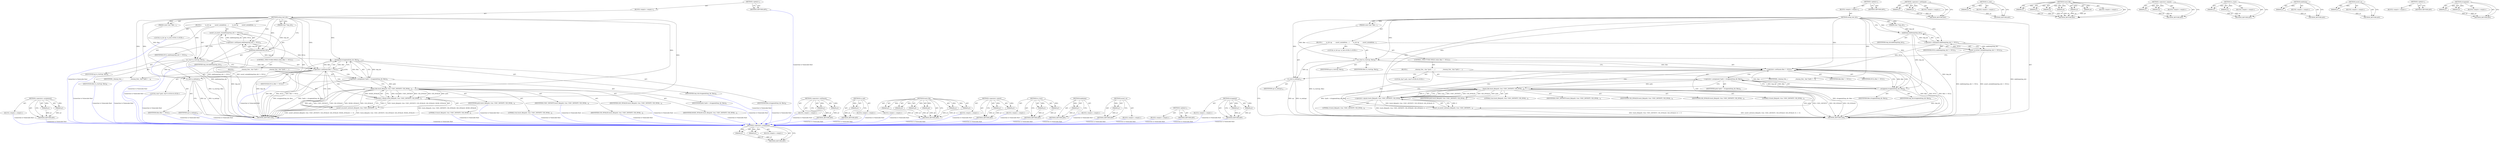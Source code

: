 digraph "strappend" {
vulnerable_86 [label=<(METHOD,&lt;operator&gt;.assignment)>];
vulnerable_87 [label=<(PARAM,p1)>];
vulnerable_88 [label=<(PARAM,p2)>];
vulnerable_89 [label=<(BLOCK,&lt;empty&gt;,&lt;empty&gt;)>];
vulnerable_90 [label=<(METHOD_RETURN,ANY)>];
vulnerable_6 [label=<(METHOD,&lt;global&gt;)<SUB>1</SUB>>];
vulnerable_7 [label=<(BLOCK,&lt;empty&gt;,&lt;empty&gt;)<SUB>1</SUB>>];
vulnerable_8 [label=<(METHOD,setup_test_dir)<SUB>1</SUB>>];
vulnerable_9 [label=<(PARAM,char *tmp_dir)<SUB>1</SUB>>];
vulnerable_10 [label=<(PARAM,const char *files...)<SUB>1</SUB>>];
vulnerable_11 [label=<(BLOCK,{
        va_list ap;

        assert_se(mkdtem...,{
        va_list ap;

        assert_se(mkdtem...)<SUB>1</SUB>>];
vulnerable_12 [label="<(LOCAL,va_list ap: va_list)<SUB>2</SUB>>"];
vulnerable_13 [label=<(assert_se,assert_se(mkdtemp(tmp_dir) != NULL))<SUB>4</SUB>>];
vulnerable_14 [label=<(&lt;operator&gt;.notEquals,mkdtemp(tmp_dir) != NULL)<SUB>4</SUB>>];
vulnerable_15 [label=<(mkdtemp,mkdtemp(tmp_dir))<SUB>4</SUB>>];
vulnerable_16 [label=<(IDENTIFIER,tmp_dir,mkdtemp(tmp_dir))<SUB>4</SUB>>];
vulnerable_17 [label=<(IDENTIFIER,NULL,mkdtemp(tmp_dir) != NULL)<SUB>4</SUB>>];
vulnerable_18 [label=<(va_start,va_start(ap, files))<SUB>6</SUB>>];
vulnerable_19 [label=<(IDENTIFIER,ap,va_start(ap, files))<SUB>6</SUB>>];
vulnerable_20 [label=<(IDENTIFIER,files,va_start(ap, files))<SUB>6</SUB>>];
vulnerable_21 [label=<(CONTROL_STRUCTURE,WHILE,while (files != NULL))<SUB>7</SUB>>];
vulnerable_22 [label=<(&lt;operator&gt;.notEquals,files != NULL)<SUB>7</SUB>>];
vulnerable_23 [label=<(IDENTIFIER,files,files != NULL)<SUB>7</SUB>>];
vulnerable_24 [label=<(IDENTIFIER,NULL,files != NULL)<SUB>7</SUB>>];
vulnerable_25 [label=<(BLOCK,{
                 _cleanup_free_ char *path = ...,{
                 _cleanup_free_ char *path = ...)<SUB>7</SUB>>];
vulnerable_26 [label=<(IDENTIFIER,_cleanup_free_,{
                 _cleanup_free_ char *path = ...)<SUB>8</SUB>>];
vulnerable_27 [label="<(LOCAL,char* path: char*)<SUB>8</SUB>>"];
vulnerable_28 [label=<(&lt;operator&gt;.assignment,*path = strappend(tmp_dir, files))<SUB>8</SUB>>];
vulnerable_29 [label=<(IDENTIFIER,path,*path = strappend(tmp_dir, files))<SUB>8</SUB>>];
vulnerable_30 [label=<(strappend,strappend(tmp_dir, files))<SUB>8</SUB>>];
vulnerable_31 [label=<(IDENTIFIER,tmp_dir,strappend(tmp_dir, files))<SUB>8</SUB>>];
vulnerable_32 [label=<(IDENTIFIER,files,strappend(tmp_dir, files))<SUB>8</SUB>>];
vulnerable_33 [label=<(assert_se,assert_se(touch_file(path, true, USEC_INFINITY,...)<SUB>9</SUB>>];
vulnerable_34 [label=<(&lt;operator&gt;.equals,touch_file(path, true, USEC_INFINITY, UID_INVAL...)<SUB>9</SUB>>];
vulnerable_35 [label=<(touch_file,touch_file(path, true, USEC_INFINITY, UID_INVAL...)<SUB>9</SUB>>];
vulnerable_36 [label=<(IDENTIFIER,path,touch_file(path, true, USEC_INFINITY, UID_INVAL...)<SUB>9</SUB>>];
vulnerable_37 [label=<(LITERAL,true,touch_file(path, true, USEC_INFINITY, UID_INVAL...)<SUB>9</SUB>>];
vulnerable_38 [label=<(IDENTIFIER,USEC_INFINITY,touch_file(path, true, USEC_INFINITY, UID_INVAL...)<SUB>9</SUB>>];
vulnerable_39 [label=<(IDENTIFIER,UID_INVALID,touch_file(path, true, USEC_INFINITY, UID_INVAL...)<SUB>9</SUB>>];
vulnerable_40 [label=<(IDENTIFIER,GID_INVALID,touch_file(path, true, USEC_INFINITY, UID_INVAL...)<SUB>9</SUB>>];
vulnerable_41 [label=<(LITERAL,0,touch_file(path, true, USEC_INFINITY, UID_INVAL...)<SUB>9</SUB>>];
vulnerable_42 [label=<(LITERAL,0,touch_file(path, true, USEC_INFINITY, UID_INVAL...)<SUB>9</SUB>>];
vulnerable_43 [label=<(va_end,va_end(ap))<SUB>12</SUB>>];
vulnerable_44 [label=<(IDENTIFIER,ap,va_end(ap))<SUB>12</SUB>>];
vulnerable_45 [label=<(METHOD_RETURN,void)<SUB>1</SUB>>];
vulnerable_47 [label=<(METHOD_RETURN,ANY)<SUB>1</SUB>>];
vulnerable_72 [label=<(METHOD,&lt;operator&gt;.notEquals)>];
vulnerable_73 [label=<(PARAM,p1)>];
vulnerable_74 [label=<(PARAM,p2)>];
vulnerable_75 [label=<(BLOCK,&lt;empty&gt;,&lt;empty&gt;)>];
vulnerable_76 [label=<(METHOD_RETURN,ANY)>];
vulnerable_110 [label=<(METHOD,va_end)>];
vulnerable_111 [label=<(PARAM,p1)>];
vulnerable_112 [label=<(BLOCK,&lt;empty&gt;,&lt;empty&gt;)>];
vulnerable_113 [label=<(METHOD_RETURN,ANY)>];
vulnerable_101 [label=<(METHOD,touch_file)>];
vulnerable_102 [label=<(PARAM,p1)>];
vulnerable_103 [label=<(PARAM,p2)>];
vulnerable_104 [label=<(PARAM,p3)>];
vulnerable_105 [label=<(PARAM,p4)>];
vulnerable_106 [label=<(PARAM,p5)>];
vulnerable_107 [label=<(PARAM,p6)>];
vulnerable_108 [label=<(BLOCK,&lt;empty&gt;,&lt;empty&gt;)>];
vulnerable_109 [label=<(METHOD_RETURN,ANY)>];
vulnerable_96 [label=<(METHOD,&lt;operator&gt;.equals)>];
vulnerable_97 [label=<(PARAM,p1)>];
vulnerable_98 [label=<(PARAM,p2)>];
vulnerable_99 [label=<(BLOCK,&lt;empty&gt;,&lt;empty&gt;)>];
vulnerable_100 [label=<(METHOD_RETURN,ANY)>];
vulnerable_81 [label=<(METHOD,va_start)>];
vulnerable_82 [label=<(PARAM,p1)>];
vulnerable_83 [label=<(PARAM,p2)>];
vulnerable_84 [label=<(BLOCK,&lt;empty&gt;,&lt;empty&gt;)>];
vulnerable_85 [label=<(METHOD_RETURN,ANY)>];
vulnerable_77 [label=<(METHOD,mkdtemp)>];
vulnerable_78 [label=<(PARAM,p1)>];
vulnerable_79 [label=<(BLOCK,&lt;empty&gt;,&lt;empty&gt;)>];
vulnerable_80 [label=<(METHOD_RETURN,ANY)>];
vulnerable_68 [label=<(METHOD,assert_se)>];
vulnerable_69 [label=<(PARAM,p1)>];
vulnerable_70 [label=<(BLOCK,&lt;empty&gt;,&lt;empty&gt;)>];
vulnerable_71 [label=<(METHOD_RETURN,ANY)>];
vulnerable_62 [label=<(METHOD,&lt;global&gt;)<SUB>1</SUB>>];
vulnerable_63 [label=<(BLOCK,&lt;empty&gt;,&lt;empty&gt;)>];
vulnerable_64 [label=<(METHOD_RETURN,ANY)>];
vulnerable_91 [label=<(METHOD,strappend)>];
vulnerable_92 [label=<(PARAM,p1)>];
vulnerable_93 [label=<(PARAM,p2)>];
vulnerable_94 [label=<(BLOCK,&lt;empty&gt;,&lt;empty&gt;)>];
vulnerable_95 [label=<(METHOD_RETURN,ANY)>];
fixed_86 [label=<(METHOD,&lt;operator&gt;.assignment)>];
fixed_87 [label=<(PARAM,p1)>];
fixed_88 [label=<(PARAM,p2)>];
fixed_89 [label=<(BLOCK,&lt;empty&gt;,&lt;empty&gt;)>];
fixed_90 [label=<(METHOD_RETURN,ANY)>];
fixed_6 [label=<(METHOD,&lt;global&gt;)<SUB>1</SUB>>];
fixed_7 [label=<(BLOCK,&lt;empty&gt;,&lt;empty&gt;)<SUB>1</SUB>>];
fixed_8 [label=<(METHOD,setup_test_dir)<SUB>1</SUB>>];
fixed_9 [label=<(PARAM,char *tmp_dir)<SUB>1</SUB>>];
fixed_10 [label=<(PARAM,const char *files...)<SUB>1</SUB>>];
fixed_11 [label=<(BLOCK,{
        va_list ap;

        assert_se(mkdtem...,{
        va_list ap;

        assert_se(mkdtem...)<SUB>1</SUB>>];
fixed_12 [label="<(LOCAL,va_list ap: va_list)<SUB>2</SUB>>"];
fixed_13 [label=<(assert_se,assert_se(mkdtemp(tmp_dir) != NULL))<SUB>4</SUB>>];
fixed_14 [label=<(&lt;operator&gt;.notEquals,mkdtemp(tmp_dir) != NULL)<SUB>4</SUB>>];
fixed_15 [label=<(mkdtemp,mkdtemp(tmp_dir))<SUB>4</SUB>>];
fixed_16 [label=<(IDENTIFIER,tmp_dir,mkdtemp(tmp_dir))<SUB>4</SUB>>];
fixed_17 [label=<(IDENTIFIER,NULL,mkdtemp(tmp_dir) != NULL)<SUB>4</SUB>>];
fixed_18 [label=<(va_start,va_start(ap, files))<SUB>6</SUB>>];
fixed_19 [label=<(IDENTIFIER,ap,va_start(ap, files))<SUB>6</SUB>>];
fixed_20 [label=<(IDENTIFIER,files,va_start(ap, files))<SUB>6</SUB>>];
fixed_21 [label=<(CONTROL_STRUCTURE,WHILE,while (files != NULL))<SUB>7</SUB>>];
fixed_22 [label=<(&lt;operator&gt;.notEquals,files != NULL)<SUB>7</SUB>>];
fixed_23 [label=<(IDENTIFIER,files,files != NULL)<SUB>7</SUB>>];
fixed_24 [label=<(IDENTIFIER,NULL,files != NULL)<SUB>7</SUB>>];
fixed_25 [label=<(BLOCK,{
                 _cleanup_free_ char *path = ...,{
                 _cleanup_free_ char *path = ...)<SUB>7</SUB>>];
fixed_26 [label=<(IDENTIFIER,_cleanup_free_,{
                 _cleanup_free_ char *path = ...)<SUB>8</SUB>>];
fixed_27 [label="<(LOCAL,char* path: char*)<SUB>8</SUB>>"];
fixed_28 [label=<(&lt;operator&gt;.assignment,*path = strappend(tmp_dir, files))<SUB>8</SUB>>];
fixed_29 [label=<(IDENTIFIER,path,*path = strappend(tmp_dir, files))<SUB>8</SUB>>];
fixed_30 [label=<(strappend,strappend(tmp_dir, files))<SUB>8</SUB>>];
fixed_31 [label=<(IDENTIFIER,tmp_dir,strappend(tmp_dir, files))<SUB>8</SUB>>];
fixed_32 [label=<(IDENTIFIER,files,strappend(tmp_dir, files))<SUB>8</SUB>>];
fixed_33 [label=<(assert_se,assert_se(touch_file(path, true, USEC_INFINITY,...)<SUB>9</SUB>>];
fixed_34 [label=<(&lt;operator&gt;.equals,touch_file(path, true, USEC_INFINITY, UID_INVAL...)<SUB>9</SUB>>];
fixed_35 [label=<(touch_file,touch_file(path, true, USEC_INFINITY, UID_INVAL...)<SUB>9</SUB>>];
fixed_36 [label=<(IDENTIFIER,path,touch_file(path, true, USEC_INFINITY, UID_INVAL...)<SUB>9</SUB>>];
fixed_37 [label=<(LITERAL,true,touch_file(path, true, USEC_INFINITY, UID_INVAL...)<SUB>9</SUB>>];
fixed_38 [label=<(IDENTIFIER,USEC_INFINITY,touch_file(path, true, USEC_INFINITY, UID_INVAL...)<SUB>9</SUB>>];
fixed_39 [label=<(IDENTIFIER,UID_INVALID,touch_file(path, true, USEC_INFINITY, UID_INVAL...)<SUB>9</SUB>>];
fixed_40 [label=<(IDENTIFIER,GID_INVALID,touch_file(path, true, USEC_INFINITY, UID_INVAL...)<SUB>9</SUB>>];
fixed_41 [label=<(IDENTIFIER,MODE_INVALID,touch_file(path, true, USEC_INFINITY, UID_INVAL...)<SUB>9</SUB>>];
fixed_42 [label=<(LITERAL,0,touch_file(path, true, USEC_INFINITY, UID_INVAL...)<SUB>9</SUB>>];
fixed_43 [label=<(va_end,va_end(ap))<SUB>12</SUB>>];
fixed_44 [label=<(IDENTIFIER,ap,va_end(ap))<SUB>12</SUB>>];
fixed_45 [label=<(METHOD_RETURN,void)<SUB>1</SUB>>];
fixed_47 [label=<(METHOD_RETURN,ANY)<SUB>1</SUB>>];
fixed_72 [label=<(METHOD,&lt;operator&gt;.notEquals)>];
fixed_73 [label=<(PARAM,p1)>];
fixed_74 [label=<(PARAM,p2)>];
fixed_75 [label=<(BLOCK,&lt;empty&gt;,&lt;empty&gt;)>];
fixed_76 [label=<(METHOD_RETURN,ANY)>];
fixed_110 [label=<(METHOD,va_end)>];
fixed_111 [label=<(PARAM,p1)>];
fixed_112 [label=<(BLOCK,&lt;empty&gt;,&lt;empty&gt;)>];
fixed_113 [label=<(METHOD_RETURN,ANY)>];
fixed_101 [label=<(METHOD,touch_file)>];
fixed_102 [label=<(PARAM,p1)>];
fixed_103 [label=<(PARAM,p2)>];
fixed_104 [label=<(PARAM,p3)>];
fixed_105 [label=<(PARAM,p4)>];
fixed_106 [label=<(PARAM,p5)>];
fixed_107 [label=<(PARAM,p6)>];
fixed_108 [label=<(BLOCK,&lt;empty&gt;,&lt;empty&gt;)>];
fixed_109 [label=<(METHOD_RETURN,ANY)>];
fixed_96 [label=<(METHOD,&lt;operator&gt;.equals)>];
fixed_97 [label=<(PARAM,p1)>];
fixed_98 [label=<(PARAM,p2)>];
fixed_99 [label=<(BLOCK,&lt;empty&gt;,&lt;empty&gt;)>];
fixed_100 [label=<(METHOD_RETURN,ANY)>];
fixed_81 [label=<(METHOD,va_start)>];
fixed_82 [label=<(PARAM,p1)>];
fixed_83 [label=<(PARAM,p2)>];
fixed_84 [label=<(BLOCK,&lt;empty&gt;,&lt;empty&gt;)>];
fixed_85 [label=<(METHOD_RETURN,ANY)>];
fixed_77 [label=<(METHOD,mkdtemp)>];
fixed_78 [label=<(PARAM,p1)>];
fixed_79 [label=<(BLOCK,&lt;empty&gt;,&lt;empty&gt;)>];
fixed_80 [label=<(METHOD_RETURN,ANY)>];
fixed_68 [label=<(METHOD,assert_se)>];
fixed_69 [label=<(PARAM,p1)>];
fixed_70 [label=<(BLOCK,&lt;empty&gt;,&lt;empty&gt;)>];
fixed_71 [label=<(METHOD_RETURN,ANY)>];
fixed_62 [label=<(METHOD,&lt;global&gt;)<SUB>1</SUB>>];
fixed_63 [label=<(BLOCK,&lt;empty&gt;,&lt;empty&gt;)>];
fixed_64 [label=<(METHOD_RETURN,ANY)>];
fixed_91 [label=<(METHOD,strappend)>];
fixed_92 [label=<(PARAM,p1)>];
fixed_93 [label=<(PARAM,p2)>];
fixed_94 [label=<(BLOCK,&lt;empty&gt;,&lt;empty&gt;)>];
fixed_95 [label=<(METHOD_RETURN,ANY)>];
vulnerable_86 -> vulnerable_87  [key=0, label="AST: "];
vulnerable_86 -> vulnerable_87  [key=1, label="DDG: "];
vulnerable_86 -> vulnerable_89  [key=0, label="AST: "];
vulnerable_86 -> vulnerable_88  [key=0, label="AST: "];
vulnerable_86 -> vulnerable_88  [key=1, label="DDG: "];
vulnerable_86 -> vulnerable_90  [key=0, label="AST: "];
vulnerable_86 -> vulnerable_90  [key=1, label="CFG: "];
vulnerable_87 -> vulnerable_90  [key=0, label="DDG: p1"];
vulnerable_88 -> vulnerable_90  [key=0, label="DDG: p2"];
vulnerable_6 -> vulnerable_7  [key=0, label="AST: "];
vulnerable_6 -> vulnerable_47  [key=0, label="AST: "];
vulnerable_6 -> vulnerable_47  [key=1, label="CFG: "];
vulnerable_7 -> vulnerable_8  [key=0, label="AST: "];
vulnerable_8 -> vulnerable_9  [key=0, label="AST: "];
vulnerable_8 -> vulnerable_9  [key=1, label="DDG: "];
vulnerable_8 -> vulnerable_10  [key=0, label="AST: "];
vulnerable_8 -> vulnerable_10  [key=1, label="DDG: "];
vulnerable_8 -> vulnerable_11  [key=0, label="AST: "];
vulnerable_8 -> vulnerable_45  [key=0, label="AST: "];
vulnerable_8 -> vulnerable_15  [key=0, label="CFG: "];
vulnerable_8 -> vulnerable_15  [key=1, label="DDG: "];
vulnerable_8 -> vulnerable_18  [key=0, label="DDG: "];
vulnerable_8 -> vulnerable_43  [key=0, label="DDG: "];
vulnerable_8 -> vulnerable_14  [key=0, label="DDG: "];
vulnerable_8 -> vulnerable_22  [key=0, label="DDG: "];
vulnerable_8 -> vulnerable_26  [key=0, label="DDG: "];
vulnerable_8 -> vulnerable_30  [key=0, label="DDG: "];
vulnerable_8 -> vulnerable_34  [key=0, label="DDG: "];
vulnerable_8 -> vulnerable_35  [key=0, label="DDG: "];
vulnerable_9 -> vulnerable_15  [key=0, label="DDG: tmp_dir"];
vulnerable_10 -> vulnerable_18  [key=0, label="DDG: files"];
vulnerable_11 -> vulnerable_12  [key=0, label="AST: "];
vulnerable_11 -> vulnerable_13  [key=0, label="AST: "];
vulnerable_11 -> vulnerable_18  [key=0, label="AST: "];
vulnerable_11 -> vulnerable_21  [key=0, label="AST: "];
vulnerable_11 -> vulnerable_43  [key=0, label="AST: "];
vulnerable_13 -> vulnerable_14  [key=0, label="AST: "];
vulnerable_13 -> vulnerable_18  [key=0, label="CFG: "];
vulnerable_13 -> vulnerable_45  [key=0, label="DDG: mkdtemp(tmp_dir) != NULL"];
vulnerable_13 -> vulnerable_45  [key=1, label="DDG: assert_se(mkdtemp(tmp_dir) != NULL)"];
vulnerable_14 -> vulnerable_15  [key=0, label="AST: "];
vulnerable_14 -> vulnerable_17  [key=0, label="AST: "];
vulnerable_14 -> vulnerable_13  [key=0, label="CFG: "];
vulnerable_14 -> vulnerable_13  [key=1, label="DDG: mkdtemp(tmp_dir)"];
vulnerable_14 -> vulnerable_13  [key=2, label="DDG: NULL"];
vulnerable_14 -> vulnerable_45  [key=0, label="DDG: mkdtemp(tmp_dir)"];
vulnerable_14 -> vulnerable_22  [key=0, label="DDG: NULL"];
vulnerable_15 -> vulnerable_16  [key=0, label="AST: "];
vulnerable_15 -> vulnerable_14  [key=0, label="CFG: "];
vulnerable_15 -> vulnerable_14  [key=1, label="DDG: tmp_dir"];
vulnerable_15 -> vulnerable_45  [key=0, label="DDG: tmp_dir"];
vulnerable_15 -> vulnerable_30  [key=0, label="DDG: tmp_dir"];
vulnerable_18 -> vulnerable_19  [key=0, label="AST: "];
vulnerable_18 -> vulnerable_20  [key=0, label="AST: "];
vulnerable_18 -> vulnerable_22  [key=0, label="CFG: "];
vulnerable_18 -> vulnerable_22  [key=1, label="DDG: files"];
vulnerable_18 -> vulnerable_45  [key=0, label="DDG: va_start(ap, files)"];
vulnerable_18 -> vulnerable_43  [key=0, label="DDG: ap"];
vulnerable_21 -> vulnerable_22  [key=0, label="AST: "];
vulnerable_21 -> vulnerable_25  [key=0, label="AST: "];
vulnerable_22 -> vulnerable_23  [key=0, label="AST: "];
vulnerable_22 -> vulnerable_24  [key=0, label="AST: "];
vulnerable_22 -> vulnerable_30  [key=0, label="CFG: "];
vulnerable_22 -> vulnerable_30  [key=1, label="DDG: files"];
vulnerable_22 -> vulnerable_30  [key=2, label="CDG: "];
vulnerable_22 -> vulnerable_43  [key=0, label="CFG: "];
vulnerable_22 -> vulnerable_45  [key=0, label="DDG: files"];
vulnerable_22 -> vulnerable_45  [key=1, label="DDG: NULL"];
vulnerable_22 -> vulnerable_45  [key=2, label="DDG: files != NULL"];
vulnerable_22 -> vulnerable_34  [key=0, label="CDG: "];
vulnerable_22 -> vulnerable_33  [key=0, label="CDG: "];
vulnerable_22 -> vulnerable_28  [key=0, label="CDG: "];
vulnerable_22 -> vulnerable_35  [key=0, label="CDG: "];
vulnerable_22 -> vulnerable_22  [key=0, label="CDG: "];
vulnerable_25 -> vulnerable_26  [key=0, label="AST: "];
vulnerable_25 -> vulnerable_27  [key=0, label="AST: "];
vulnerable_25 -> vulnerable_28  [key=0, label="AST: "];
vulnerable_25 -> vulnerable_33  [key=0, label="AST: "];
vulnerable_28 -> vulnerable_29  [key=0, label="AST: "];
vulnerable_28 -> vulnerable_30  [key=0, label="AST: "];
vulnerable_28 -> vulnerable_35  [key=0, label="CFG: "];
vulnerable_28 -> vulnerable_35  [key=1, label="DDG: path"];
vulnerable_28 -> vulnerable_45  [key=0, label="DDG: strappend(tmp_dir, files)"];
vulnerable_28 -> vulnerable_45  [key=1, label="DDG: *path = strappend(tmp_dir, files)"];
vulnerable_30 -> vulnerable_31  [key=0, label="AST: "];
vulnerable_30 -> vulnerable_32  [key=0, label="AST: "];
vulnerable_30 -> vulnerable_28  [key=0, label="CFG: "];
vulnerable_30 -> vulnerable_28  [key=1, label="DDG: tmp_dir"];
vulnerable_30 -> vulnerable_28  [key=2, label="DDG: files"];
vulnerable_30 -> vulnerable_45  [key=0, label="DDG: tmp_dir"];
vulnerable_30 -> vulnerable_22  [key=0, label="DDG: files"];
vulnerable_33 -> vulnerable_34  [key=0, label="AST: "];
vulnerable_33 -> vulnerable_22  [key=0, label="CFG: "];
vulnerable_33 -> vulnerable_45  [key=0, label="DDG: touch_file(path, true, USEC_INFINITY, UID_INVALID, GID_INVALID, 0) == 0"];
vulnerable_33 -> vulnerable_45  [key=1, label="DDG: assert_se(touch_file(path, true, USEC_INFINITY, UID_INVALID, GID_INVALID, 0) == 0)"];
vulnerable_34 -> vulnerable_35  [key=0, label="AST: "];
vulnerable_34 -> vulnerable_42  [key=0, label="AST: "];
vulnerable_34 -> vulnerable_33  [key=0, label="CFG: "];
vulnerable_34 -> vulnerable_33  [key=1, label="DDG: touch_file(path, true, USEC_INFINITY, UID_INVALID, GID_INVALID, 0)"];
vulnerable_34 -> vulnerable_33  [key=2, label="DDG: 0"];
vulnerable_34 -> vulnerable_45  [key=0, label="DDG: touch_file(path, true, USEC_INFINITY, UID_INVALID, GID_INVALID, 0)"];
vulnerable_35 -> vulnerable_36  [key=0, label="AST: "];
vulnerable_35 -> vulnerable_37  [key=0, label="AST: "];
vulnerable_35 -> vulnerable_38  [key=0, label="AST: "];
vulnerable_35 -> vulnerable_39  [key=0, label="AST: "];
vulnerable_35 -> vulnerable_40  [key=0, label="AST: "];
vulnerable_35 -> vulnerable_41  [key=0, label="AST: "];
vulnerable_35 -> vulnerable_34  [key=0, label="CFG: "];
vulnerable_35 -> vulnerable_34  [key=1, label="DDG: true"];
vulnerable_35 -> vulnerable_34  [key=2, label="DDG: USEC_INFINITY"];
vulnerable_35 -> vulnerable_34  [key=3, label="DDG: UID_INVALID"];
vulnerable_35 -> vulnerable_34  [key=4, label="DDG: GID_INVALID"];
vulnerable_35 -> vulnerable_34  [key=5, label="DDG: path"];
vulnerable_35 -> vulnerable_34  [key=6, label="DDG: 0"];
vulnerable_35 -> vulnerable_45  [key=0, label="DDG: path"];
vulnerable_35 -> vulnerable_45  [key=1, label="DDG: USEC_INFINITY"];
vulnerable_35 -> vulnerable_45  [key=2, label="DDG: GID_INVALID"];
vulnerable_35 -> vulnerable_45  [key=3, label="DDG: UID_INVALID"];
vulnerable_43 -> vulnerable_44  [key=0, label="AST: "];
vulnerable_43 -> vulnerable_45  [key=0, label="CFG: "];
vulnerable_43 -> vulnerable_45  [key=1, label="DDG: ap"];
vulnerable_43 -> vulnerable_45  [key=2, label="DDG: va_end(ap)"];
vulnerable_72 -> vulnerable_73  [key=0, label="AST: "];
vulnerable_72 -> vulnerable_73  [key=1, label="DDG: "];
vulnerable_72 -> vulnerable_75  [key=0, label="AST: "];
vulnerable_72 -> vulnerable_74  [key=0, label="AST: "];
vulnerable_72 -> vulnerable_74  [key=1, label="DDG: "];
vulnerable_72 -> vulnerable_76  [key=0, label="AST: "];
vulnerable_72 -> vulnerable_76  [key=1, label="CFG: "];
vulnerable_73 -> vulnerable_76  [key=0, label="DDG: p1"];
vulnerable_74 -> vulnerable_76  [key=0, label="DDG: p2"];
vulnerable_110 -> vulnerable_111  [key=0, label="AST: "];
vulnerable_110 -> vulnerable_111  [key=1, label="DDG: "];
vulnerable_110 -> vulnerable_112  [key=0, label="AST: "];
vulnerable_110 -> vulnerable_113  [key=0, label="AST: "];
vulnerable_110 -> vulnerable_113  [key=1, label="CFG: "];
vulnerable_111 -> vulnerable_113  [key=0, label="DDG: p1"];
vulnerable_101 -> vulnerable_102  [key=0, label="AST: "];
vulnerable_101 -> vulnerable_102  [key=1, label="DDG: "];
vulnerable_101 -> vulnerable_108  [key=0, label="AST: "];
vulnerable_101 -> vulnerable_103  [key=0, label="AST: "];
vulnerable_101 -> vulnerable_103  [key=1, label="DDG: "];
vulnerable_101 -> vulnerable_109  [key=0, label="AST: "];
vulnerable_101 -> vulnerable_109  [key=1, label="CFG: "];
vulnerable_101 -> vulnerable_104  [key=0, label="AST: "];
vulnerable_101 -> vulnerable_104  [key=1, label="DDG: "];
vulnerable_101 -> vulnerable_105  [key=0, label="AST: "];
vulnerable_101 -> vulnerable_105  [key=1, label="DDG: "];
vulnerable_101 -> vulnerable_106  [key=0, label="AST: "];
vulnerable_101 -> vulnerable_106  [key=1, label="DDG: "];
vulnerable_101 -> vulnerable_107  [key=0, label="AST: "];
vulnerable_101 -> vulnerable_107  [key=1, label="DDG: "];
vulnerable_102 -> vulnerable_109  [key=0, label="DDG: p1"];
vulnerable_103 -> vulnerable_109  [key=0, label="DDG: p2"];
vulnerable_104 -> vulnerable_109  [key=0, label="DDG: p3"];
vulnerable_105 -> vulnerable_109  [key=0, label="DDG: p4"];
vulnerable_106 -> vulnerable_109  [key=0, label="DDG: p5"];
vulnerable_107 -> vulnerable_109  [key=0, label="DDG: p6"];
vulnerable_96 -> vulnerable_97  [key=0, label="AST: "];
vulnerable_96 -> vulnerable_97  [key=1, label="DDG: "];
vulnerable_96 -> vulnerable_99  [key=0, label="AST: "];
vulnerable_96 -> vulnerable_98  [key=0, label="AST: "];
vulnerable_96 -> vulnerable_98  [key=1, label="DDG: "];
vulnerable_96 -> vulnerable_100  [key=0, label="AST: "];
vulnerable_96 -> vulnerable_100  [key=1, label="CFG: "];
vulnerable_97 -> vulnerable_100  [key=0, label="DDG: p1"];
vulnerable_98 -> vulnerable_100  [key=0, label="DDG: p2"];
vulnerable_81 -> vulnerable_82  [key=0, label="AST: "];
vulnerable_81 -> vulnerable_82  [key=1, label="DDG: "];
vulnerable_81 -> vulnerable_84  [key=0, label="AST: "];
vulnerable_81 -> vulnerable_83  [key=0, label="AST: "];
vulnerable_81 -> vulnerable_83  [key=1, label="DDG: "];
vulnerable_81 -> vulnerable_85  [key=0, label="AST: "];
vulnerable_81 -> vulnerable_85  [key=1, label="CFG: "];
vulnerable_82 -> vulnerable_85  [key=0, label="DDG: p1"];
vulnerable_83 -> vulnerable_85  [key=0, label="DDG: p2"];
vulnerable_77 -> vulnerable_78  [key=0, label="AST: "];
vulnerable_77 -> vulnerable_78  [key=1, label="DDG: "];
vulnerable_77 -> vulnerable_79  [key=0, label="AST: "];
vulnerable_77 -> vulnerable_80  [key=0, label="AST: "];
vulnerable_77 -> vulnerable_80  [key=1, label="CFG: "];
vulnerable_78 -> vulnerable_80  [key=0, label="DDG: p1"];
vulnerable_68 -> vulnerable_69  [key=0, label="AST: "];
vulnerable_68 -> vulnerable_69  [key=1, label="DDG: "];
vulnerable_68 -> vulnerable_70  [key=0, label="AST: "];
vulnerable_68 -> vulnerable_71  [key=0, label="AST: "];
vulnerable_68 -> vulnerable_71  [key=1, label="CFG: "];
vulnerable_69 -> vulnerable_71  [key=0, label="DDG: p1"];
vulnerable_62 -> vulnerable_63  [key=0, label="AST: "];
vulnerable_62 -> vulnerable_64  [key=0, label="AST: "];
vulnerable_62 -> vulnerable_64  [key=1, label="CFG: "];
vulnerable_91 -> vulnerable_92  [key=0, label="AST: "];
vulnerable_91 -> vulnerable_92  [key=1, label="DDG: "];
vulnerable_91 -> vulnerable_94  [key=0, label="AST: "];
vulnerable_91 -> vulnerable_93  [key=0, label="AST: "];
vulnerable_91 -> vulnerable_93  [key=1, label="DDG: "];
vulnerable_91 -> vulnerable_95  [key=0, label="AST: "];
vulnerable_91 -> vulnerable_95  [key=1, label="CFG: "];
vulnerable_92 -> vulnerable_95  [key=0, label="DDG: p1"];
vulnerable_93 -> vulnerable_95  [key=0, label="DDG: p2"];
fixed_86 -> fixed_87  [key=0, label="AST: "];
fixed_86 -> fixed_87  [key=1, label="DDG: "];
fixed_86 -> fixed_89  [key=0, label="AST: "];
fixed_86 -> fixed_88  [key=0, label="AST: "];
fixed_86 -> fixed_88  [key=1, label="DDG: "];
fixed_86 -> fixed_90  [key=0, label="AST: "];
fixed_86 -> fixed_90  [key=1, label="CFG: "];
fixed_87 -> fixed_90  [key=0, label="DDG: p1"];
fixed_88 -> fixed_90  [key=0, label="DDG: p2"];
fixed_89 -> vulnerable_86  [color=blue, key=0, label="Connection to Vulnerable Root", penwidth="2.0", style=dashed];
fixed_90 -> vulnerable_86  [color=blue, key=0, label="Connection to Vulnerable Root", penwidth="2.0", style=dashed];
fixed_6 -> fixed_7  [key=0, label="AST: "];
fixed_6 -> fixed_47  [key=0, label="AST: "];
fixed_6 -> fixed_47  [key=1, label="CFG: "];
fixed_7 -> fixed_8  [key=0, label="AST: "];
fixed_8 -> fixed_9  [key=0, label="AST: "];
fixed_8 -> fixed_9  [key=1, label="DDG: "];
fixed_8 -> fixed_10  [key=0, label="AST: "];
fixed_8 -> fixed_10  [key=1, label="DDG: "];
fixed_8 -> fixed_11  [key=0, label="AST: "];
fixed_8 -> fixed_45  [key=0, label="AST: "];
fixed_8 -> fixed_15  [key=0, label="CFG: "];
fixed_8 -> fixed_15  [key=1, label="DDG: "];
fixed_8 -> fixed_18  [key=0, label="DDG: "];
fixed_8 -> fixed_43  [key=0, label="DDG: "];
fixed_8 -> fixed_14  [key=0, label="DDG: "];
fixed_8 -> fixed_22  [key=0, label="DDG: "];
fixed_8 -> fixed_26  [key=0, label="DDG: "];
fixed_8 -> fixed_30  [key=0, label="DDG: "];
fixed_8 -> fixed_34  [key=0, label="DDG: "];
fixed_8 -> fixed_35  [key=0, label="DDG: "];
fixed_9 -> fixed_15  [key=0, label="DDG: tmp_dir"];
fixed_10 -> fixed_18  [key=0, label="DDG: files"];
fixed_11 -> fixed_12  [key=0, label="AST: "];
fixed_11 -> fixed_13  [key=0, label="AST: "];
fixed_11 -> fixed_18  [key=0, label="AST: "];
fixed_11 -> fixed_21  [key=0, label="AST: "];
fixed_11 -> fixed_43  [key=0, label="AST: "];
fixed_12 -> vulnerable_86  [color=blue, key=0, label="Connection to Vulnerable Root", penwidth="2.0", style=dashed];
fixed_13 -> fixed_14  [key=0, label="AST: "];
fixed_13 -> fixed_18  [key=0, label="CFG: "];
fixed_13 -> fixed_45  [key=0, label="DDG: mkdtemp(tmp_dir) != NULL"];
fixed_13 -> fixed_45  [key=1, label="DDG: assert_se(mkdtemp(tmp_dir) != NULL)"];
fixed_14 -> fixed_15  [key=0, label="AST: "];
fixed_14 -> fixed_17  [key=0, label="AST: "];
fixed_14 -> fixed_13  [key=0, label="CFG: "];
fixed_14 -> fixed_13  [key=1, label="DDG: mkdtemp(tmp_dir)"];
fixed_14 -> fixed_13  [key=2, label="DDG: NULL"];
fixed_14 -> fixed_45  [key=0, label="DDG: mkdtemp(tmp_dir)"];
fixed_14 -> fixed_22  [key=0, label="DDG: NULL"];
fixed_15 -> fixed_16  [key=0, label="AST: "];
fixed_15 -> fixed_14  [key=0, label="CFG: "];
fixed_15 -> fixed_14  [key=1, label="DDG: tmp_dir"];
fixed_15 -> fixed_45  [key=0, label="DDG: tmp_dir"];
fixed_15 -> fixed_30  [key=0, label="DDG: tmp_dir"];
fixed_16 -> vulnerable_86  [color=blue, key=0, label="Connection to Vulnerable Root", penwidth="2.0", style=dashed];
fixed_17 -> vulnerable_86  [color=blue, key=0, label="Connection to Vulnerable Root", penwidth="2.0", style=dashed];
fixed_18 -> fixed_19  [key=0, label="AST: "];
fixed_18 -> fixed_20  [key=0, label="AST: "];
fixed_18 -> fixed_22  [key=0, label="CFG: "];
fixed_18 -> fixed_22  [key=1, label="DDG: files"];
fixed_18 -> fixed_45  [key=0, label="DDG: va_start(ap, files)"];
fixed_18 -> fixed_43  [key=0, label="DDG: ap"];
fixed_19 -> vulnerable_86  [color=blue, key=0, label="Connection to Vulnerable Root", penwidth="2.0", style=dashed];
fixed_20 -> vulnerable_86  [color=blue, key=0, label="Connection to Vulnerable Root", penwidth="2.0", style=dashed];
fixed_21 -> fixed_22  [key=0, label="AST: "];
fixed_21 -> fixed_25  [key=0, label="AST: "];
fixed_22 -> fixed_23  [key=0, label="AST: "];
fixed_22 -> fixed_24  [key=0, label="AST: "];
fixed_22 -> fixed_30  [key=0, label="CFG: "];
fixed_22 -> fixed_30  [key=1, label="DDG: files"];
fixed_22 -> fixed_30  [key=2, label="CDG: "];
fixed_22 -> fixed_43  [key=0, label="CFG: "];
fixed_22 -> fixed_45  [key=0, label="DDG: files"];
fixed_22 -> fixed_45  [key=1, label="DDG: NULL"];
fixed_22 -> fixed_45  [key=2, label="DDG: files != NULL"];
fixed_22 -> fixed_34  [key=0, label="CDG: "];
fixed_22 -> fixed_33  [key=0, label="CDG: "];
fixed_22 -> fixed_28  [key=0, label="CDG: "];
fixed_22 -> fixed_35  [key=0, label="CDG: "];
fixed_22 -> fixed_22  [key=0, label="CDG: "];
fixed_23 -> vulnerable_86  [color=blue, key=0, label="Connection to Vulnerable Root", penwidth="2.0", style=dashed];
fixed_24 -> vulnerable_86  [color=blue, key=0, label="Connection to Vulnerable Root", penwidth="2.0", style=dashed];
fixed_25 -> fixed_26  [key=0, label="AST: "];
fixed_25 -> fixed_27  [key=0, label="AST: "];
fixed_25 -> fixed_28  [key=0, label="AST: "];
fixed_25 -> fixed_33  [key=0, label="AST: "];
fixed_26 -> vulnerable_86  [color=blue, key=0, label="Connection to Vulnerable Root", penwidth="2.0", style=dashed];
fixed_27 -> vulnerable_86  [color=blue, key=0, label="Connection to Vulnerable Root", penwidth="2.0", style=dashed];
fixed_28 -> fixed_29  [key=0, label="AST: "];
fixed_28 -> fixed_30  [key=0, label="AST: "];
fixed_28 -> fixed_35  [key=0, label="CFG: "];
fixed_28 -> fixed_35  [key=1, label="DDG: path"];
fixed_28 -> fixed_45  [key=0, label="DDG: strappend(tmp_dir, files)"];
fixed_28 -> fixed_45  [key=1, label="DDG: *path = strappend(tmp_dir, files)"];
fixed_29 -> vulnerable_86  [color=blue, key=0, label="Connection to Vulnerable Root", penwidth="2.0", style=dashed];
fixed_30 -> fixed_31  [key=0, label="AST: "];
fixed_30 -> fixed_32  [key=0, label="AST: "];
fixed_30 -> fixed_28  [key=0, label="CFG: "];
fixed_30 -> fixed_28  [key=1, label="DDG: tmp_dir"];
fixed_30 -> fixed_28  [key=2, label="DDG: files"];
fixed_30 -> fixed_45  [key=0, label="DDG: tmp_dir"];
fixed_30 -> fixed_22  [key=0, label="DDG: files"];
fixed_31 -> vulnerable_86  [color=blue, key=0, label="Connection to Vulnerable Root", penwidth="2.0", style=dashed];
fixed_32 -> vulnerable_86  [color=blue, key=0, label="Connection to Vulnerable Root", penwidth="2.0", style=dashed];
fixed_33 -> fixed_34  [key=0, label="AST: "];
fixed_33 -> fixed_22  [key=0, label="CFG: "];
fixed_33 -> fixed_45  [key=0, label="DDG: touch_file(path, true, USEC_INFINITY, UID_INVALID, GID_INVALID, MODE_INVALID) == 0"];
fixed_33 -> fixed_45  [key=1, label="DDG: assert_se(touch_file(path, true, USEC_INFINITY, UID_INVALID, GID_INVALID, MODE_INVALID) == 0)"];
fixed_34 -> fixed_35  [key=0, label="AST: "];
fixed_34 -> fixed_42  [key=0, label="AST: "];
fixed_34 -> fixed_33  [key=0, label="CFG: "];
fixed_34 -> fixed_33  [key=1, label="DDG: touch_file(path, true, USEC_INFINITY, UID_INVALID, GID_INVALID, MODE_INVALID)"];
fixed_34 -> fixed_33  [key=2, label="DDG: 0"];
fixed_34 -> fixed_45  [key=0, label="DDG: touch_file(path, true, USEC_INFINITY, UID_INVALID, GID_INVALID, MODE_INVALID)"];
fixed_35 -> fixed_36  [key=0, label="AST: "];
fixed_35 -> fixed_37  [key=0, label="AST: "];
fixed_35 -> fixed_38  [key=0, label="AST: "];
fixed_35 -> fixed_39  [key=0, label="AST: "];
fixed_35 -> fixed_40  [key=0, label="AST: "];
fixed_35 -> fixed_41  [key=0, label="AST: "];
fixed_35 -> fixed_34  [key=0, label="CFG: "];
fixed_35 -> fixed_34  [key=1, label="DDG: true"];
fixed_35 -> fixed_34  [key=2, label="DDG: USEC_INFINITY"];
fixed_35 -> fixed_34  [key=3, label="DDG: UID_INVALID"];
fixed_35 -> fixed_34  [key=4, label="DDG: GID_INVALID"];
fixed_35 -> fixed_34  [key=5, label="DDG: path"];
fixed_35 -> fixed_34  [key=6, label="DDG: MODE_INVALID"];
fixed_35 -> fixed_45  [key=0, label="DDG: path"];
fixed_35 -> fixed_45  [key=1, label="DDG: USEC_INFINITY"];
fixed_35 -> fixed_45  [key=2, label="DDG: GID_INVALID"];
fixed_35 -> fixed_45  [key=3, label="DDG: MODE_INVALID"];
fixed_35 -> fixed_45  [key=4, label="DDG: UID_INVALID"];
fixed_36 -> vulnerable_86  [color=blue, key=0, label="Connection to Vulnerable Root", penwidth="2.0", style=dashed];
fixed_37 -> vulnerable_86  [color=blue, key=0, label="Connection to Vulnerable Root", penwidth="2.0", style=dashed];
fixed_38 -> vulnerable_86  [color=blue, key=0, label="Connection to Vulnerable Root", penwidth="2.0", style=dashed];
fixed_39 -> vulnerable_86  [color=blue, key=0, label="Connection to Vulnerable Root", penwidth="2.0", style=dashed];
fixed_40 -> vulnerable_86  [color=blue, key=0, label="Connection to Vulnerable Root", penwidth="2.0", style=dashed];
fixed_41 -> vulnerable_86  [color=blue, key=0, label="Connection to Vulnerable Root", penwidth="2.0", style=dashed];
fixed_42 -> vulnerable_86  [color=blue, key=0, label="Connection to Vulnerable Root", penwidth="2.0", style=dashed];
fixed_43 -> fixed_44  [key=0, label="AST: "];
fixed_43 -> fixed_45  [key=0, label="CFG: "];
fixed_43 -> fixed_45  [key=1, label="DDG: ap"];
fixed_43 -> fixed_45  [key=2, label="DDG: va_end(ap)"];
fixed_44 -> vulnerable_86  [color=blue, key=0, label="Connection to Vulnerable Root", penwidth="2.0", style=dashed];
fixed_45 -> vulnerable_86  [color=blue, key=0, label="Connection to Vulnerable Root", penwidth="2.0", style=dashed];
fixed_47 -> vulnerable_86  [color=blue, key=0, label="Connection to Vulnerable Root", penwidth="2.0", style=dashed];
fixed_72 -> fixed_73  [key=0, label="AST: "];
fixed_72 -> fixed_73  [key=1, label="DDG: "];
fixed_72 -> fixed_75  [key=0, label="AST: "];
fixed_72 -> fixed_74  [key=0, label="AST: "];
fixed_72 -> fixed_74  [key=1, label="DDG: "];
fixed_72 -> fixed_76  [key=0, label="AST: "];
fixed_72 -> fixed_76  [key=1, label="CFG: "];
fixed_73 -> fixed_76  [key=0, label="DDG: p1"];
fixed_74 -> fixed_76  [key=0, label="DDG: p2"];
fixed_75 -> vulnerable_86  [color=blue, key=0, label="Connection to Vulnerable Root", penwidth="2.0", style=dashed];
fixed_76 -> vulnerable_86  [color=blue, key=0, label="Connection to Vulnerable Root", penwidth="2.0", style=dashed];
fixed_110 -> fixed_111  [key=0, label="AST: "];
fixed_110 -> fixed_111  [key=1, label="DDG: "];
fixed_110 -> fixed_112  [key=0, label="AST: "];
fixed_110 -> fixed_113  [key=0, label="AST: "];
fixed_110 -> fixed_113  [key=1, label="CFG: "];
fixed_111 -> fixed_113  [key=0, label="DDG: p1"];
fixed_112 -> vulnerable_86  [color=blue, key=0, label="Connection to Vulnerable Root", penwidth="2.0", style=dashed];
fixed_113 -> vulnerable_86  [color=blue, key=0, label="Connection to Vulnerable Root", penwidth="2.0", style=dashed];
fixed_101 -> fixed_102  [key=0, label="AST: "];
fixed_101 -> fixed_102  [key=1, label="DDG: "];
fixed_101 -> fixed_108  [key=0, label="AST: "];
fixed_101 -> fixed_103  [key=0, label="AST: "];
fixed_101 -> fixed_103  [key=1, label="DDG: "];
fixed_101 -> fixed_109  [key=0, label="AST: "];
fixed_101 -> fixed_109  [key=1, label="CFG: "];
fixed_101 -> fixed_104  [key=0, label="AST: "];
fixed_101 -> fixed_104  [key=1, label="DDG: "];
fixed_101 -> fixed_105  [key=0, label="AST: "];
fixed_101 -> fixed_105  [key=1, label="DDG: "];
fixed_101 -> fixed_106  [key=0, label="AST: "];
fixed_101 -> fixed_106  [key=1, label="DDG: "];
fixed_101 -> fixed_107  [key=0, label="AST: "];
fixed_101 -> fixed_107  [key=1, label="DDG: "];
fixed_102 -> fixed_109  [key=0, label="DDG: p1"];
fixed_103 -> fixed_109  [key=0, label="DDG: p2"];
fixed_104 -> fixed_109  [key=0, label="DDG: p3"];
fixed_105 -> fixed_109  [key=0, label="DDG: p4"];
fixed_106 -> fixed_109  [key=0, label="DDG: p5"];
fixed_107 -> fixed_109  [key=0, label="DDG: p6"];
fixed_108 -> vulnerable_86  [color=blue, key=0, label="Connection to Vulnerable Root", penwidth="2.0", style=dashed];
fixed_109 -> vulnerable_86  [color=blue, key=0, label="Connection to Vulnerable Root", penwidth="2.0", style=dashed];
fixed_96 -> fixed_97  [key=0, label="AST: "];
fixed_96 -> fixed_97  [key=1, label="DDG: "];
fixed_96 -> fixed_99  [key=0, label="AST: "];
fixed_96 -> fixed_98  [key=0, label="AST: "];
fixed_96 -> fixed_98  [key=1, label="DDG: "];
fixed_96 -> fixed_100  [key=0, label="AST: "];
fixed_96 -> fixed_100  [key=1, label="CFG: "];
fixed_97 -> fixed_100  [key=0, label="DDG: p1"];
fixed_98 -> fixed_100  [key=0, label="DDG: p2"];
fixed_99 -> vulnerable_86  [color=blue, key=0, label="Connection to Vulnerable Root", penwidth="2.0", style=dashed];
fixed_100 -> vulnerable_86  [color=blue, key=0, label="Connection to Vulnerable Root", penwidth="2.0", style=dashed];
fixed_81 -> fixed_82  [key=0, label="AST: "];
fixed_81 -> fixed_82  [key=1, label="DDG: "];
fixed_81 -> fixed_84  [key=0, label="AST: "];
fixed_81 -> fixed_83  [key=0, label="AST: "];
fixed_81 -> fixed_83  [key=1, label="DDG: "];
fixed_81 -> fixed_85  [key=0, label="AST: "];
fixed_81 -> fixed_85  [key=1, label="CFG: "];
fixed_82 -> fixed_85  [key=0, label="DDG: p1"];
fixed_83 -> fixed_85  [key=0, label="DDG: p2"];
fixed_84 -> vulnerable_86  [color=blue, key=0, label="Connection to Vulnerable Root", penwidth="2.0", style=dashed];
fixed_85 -> vulnerable_86  [color=blue, key=0, label="Connection to Vulnerable Root", penwidth="2.0", style=dashed];
fixed_77 -> fixed_78  [key=0, label="AST: "];
fixed_77 -> fixed_78  [key=1, label="DDG: "];
fixed_77 -> fixed_79  [key=0, label="AST: "];
fixed_77 -> fixed_80  [key=0, label="AST: "];
fixed_77 -> fixed_80  [key=1, label="CFG: "];
fixed_78 -> fixed_80  [key=0, label="DDG: p1"];
fixed_79 -> vulnerable_86  [color=blue, key=0, label="Connection to Vulnerable Root", penwidth="2.0", style=dashed];
fixed_80 -> vulnerable_86  [color=blue, key=0, label="Connection to Vulnerable Root", penwidth="2.0", style=dashed];
fixed_68 -> fixed_69  [key=0, label="AST: "];
fixed_68 -> fixed_69  [key=1, label="DDG: "];
fixed_68 -> fixed_70  [key=0, label="AST: "];
fixed_68 -> fixed_71  [key=0, label="AST: "];
fixed_68 -> fixed_71  [key=1, label="CFG: "];
fixed_69 -> fixed_71  [key=0, label="DDG: p1"];
fixed_70 -> vulnerable_86  [color=blue, key=0, label="Connection to Vulnerable Root", penwidth="2.0", style=dashed];
fixed_71 -> vulnerable_86  [color=blue, key=0, label="Connection to Vulnerable Root", penwidth="2.0", style=dashed];
fixed_62 -> fixed_63  [key=0, label="AST: "];
fixed_62 -> fixed_64  [key=0, label="AST: "];
fixed_62 -> fixed_64  [key=1, label="CFG: "];
fixed_63 -> vulnerable_86  [color=blue, key=0, label="Connection to Vulnerable Root", penwidth="2.0", style=dashed];
fixed_64 -> vulnerable_86  [color=blue, key=0, label="Connection to Vulnerable Root", penwidth="2.0", style=dashed];
fixed_91 -> fixed_92  [key=0, label="AST: "];
fixed_91 -> fixed_92  [key=1, label="DDG: "];
fixed_91 -> fixed_94  [key=0, label="AST: "];
fixed_91 -> fixed_93  [key=0, label="AST: "];
fixed_91 -> fixed_93  [key=1, label="DDG: "];
fixed_91 -> fixed_95  [key=0, label="AST: "];
fixed_91 -> fixed_95  [key=1, label="CFG: "];
fixed_92 -> fixed_95  [key=0, label="DDG: p1"];
fixed_93 -> fixed_95  [key=0, label="DDG: p2"];
fixed_94 -> vulnerable_86  [color=blue, key=0, label="Connection to Vulnerable Root", penwidth="2.0", style=dashed];
fixed_95 -> vulnerable_86  [color=blue, key=0, label="Connection to Vulnerable Root", penwidth="2.0", style=dashed];
}
